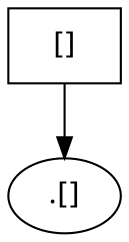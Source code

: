 digraph G {
    n1 [label = "[]", shape = "rect"];
    filter [label = ".[]"];

    n1 -> filter;
}
